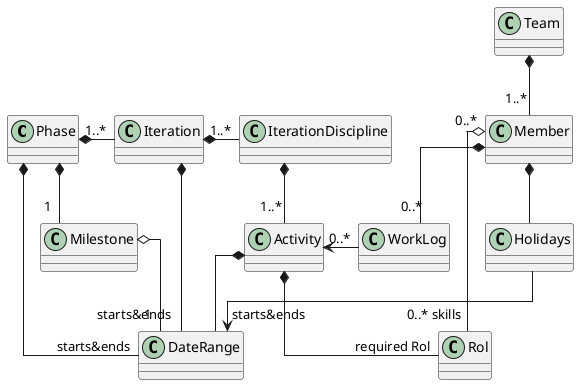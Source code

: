 @startuml
top to bottom direction
skinparam Linetype ortho

'Time
Phase *- "1..*" Iteration
Phase *- "1" Milestone
Milestone o-- "1" DateRange
Iteration *- "1..*" IterationDiscipline
IterationDiscipline *-- "1..*" Activity

Phase *-- "starts&ends" DateRange
Iteration *-- "starts&ends" DateRange
Activity *-- "starts&ends" DateRange

'Resources
Team *-- "1..*" Member
Member "0..*" o- "0..* skills" Rol
Member *-- Holidays

'Resources - Time
Activity *-- "required Rol" Rol
Member *-- "0..*" WorkLog
Activity <- "0..*" WorkLog
Holidays --> DateRange
@enduml
